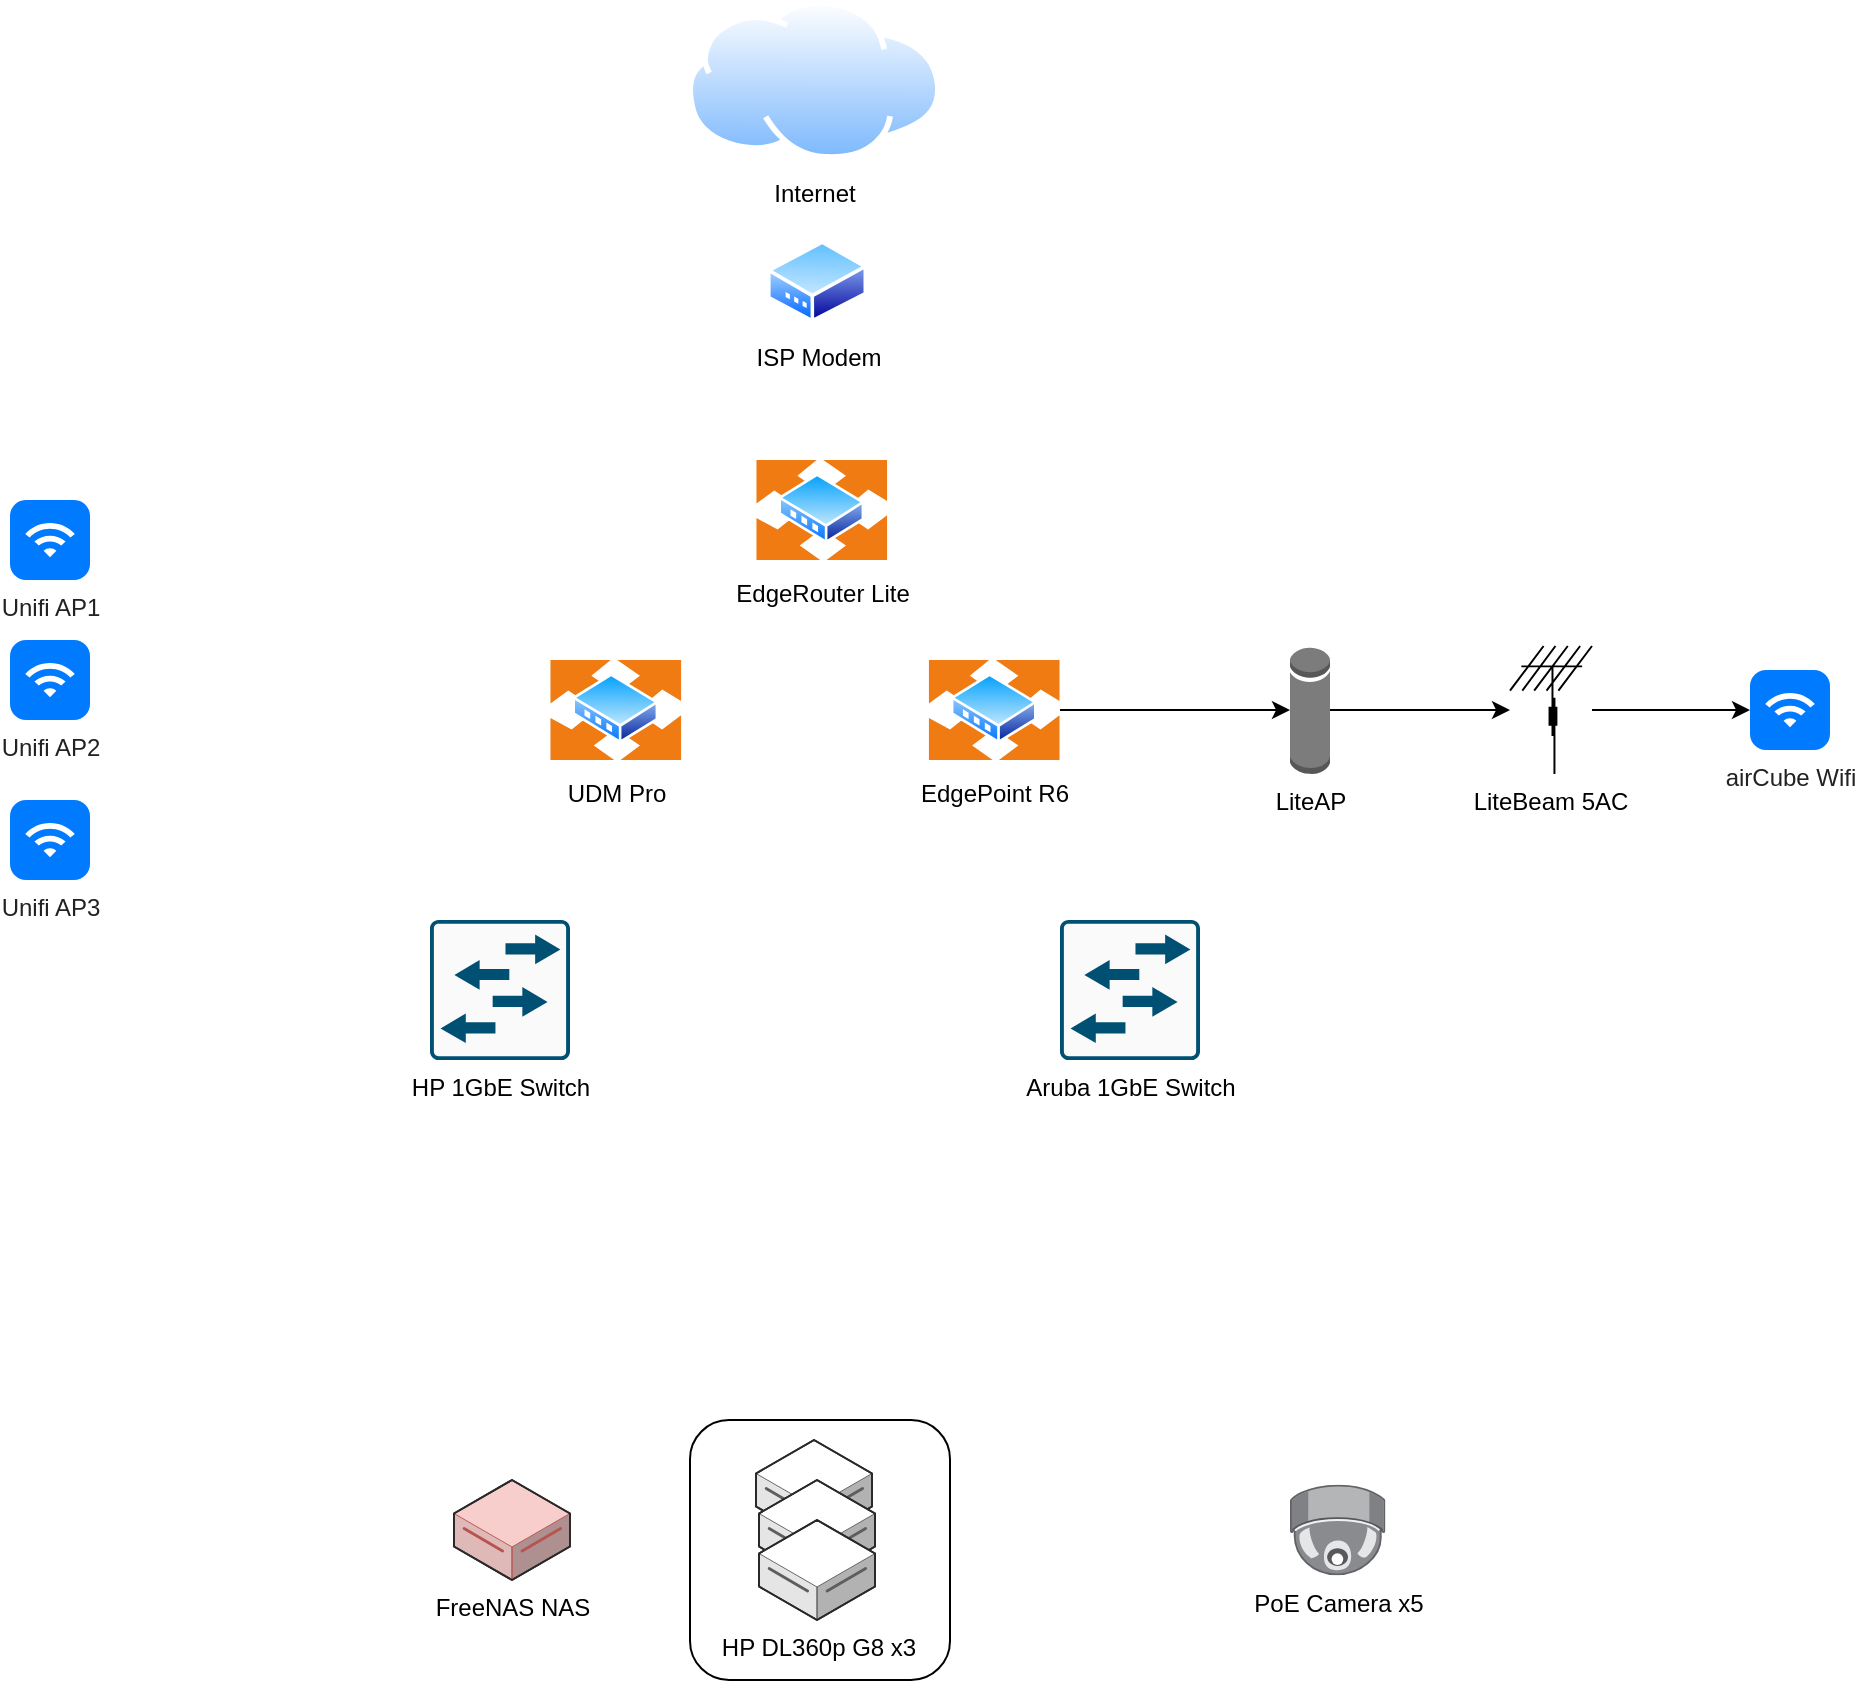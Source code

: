 <mxfile version="20.8.10" type="device" pages="2"><diagram name="Physical" id="zYHAKIV0Hsc15jxZWZTD"><mxGraphModel dx="1389" dy="823" grid="1" gridSize="10" guides="1" tooltips="1" connect="1" arrows="1" fold="1" page="1" pageScale="1" pageWidth="850" pageHeight="1100" math="0" shadow="0"><root><mxCell id="0"/><mxCell id="1" parent="0"/><mxCell id="-QQ10b2ZoJQ1o-cal6mM-1" value="" style="rounded=1;whiteSpace=wrap;html=1;" vertex="1" parent="1"><mxGeometry x="350" y="800" width="130" height="130" as="geometry"/></mxCell><mxCell id="QHseUDQ297n-9BP13_j7-1" value="Internet" style="image;aspect=fixed;perimeter=ellipsePerimeter;html=1;align=center;shadow=0;dashed=0;spacingTop=3;image=img/lib/active_directory/internet_cloud.svg;" parent="1" vertex="1"><mxGeometry x="348.52" y="90" width="126.98" height="80" as="geometry"/></mxCell><mxCell id="QHseUDQ297n-9BP13_j7-2" value="ISP Modem" style="image;aspect=fixed;perimeter=ellipsePerimeter;html=1;align=center;shadow=0;dashed=0;spacingTop=3;image=img/lib/active_directory/modem.svg;" parent="1" vertex="1"><mxGeometry x="388.51" y="210" width="50" height="41.5" as="geometry"/></mxCell><mxCell id="QHseUDQ297n-9BP13_j7-5" value="Unifi AP1" style="html=1;strokeWidth=1;shadow=0;dashed=0;shape=mxgraph.ios7.misc.wifi;fillColor=#007AFF;strokeColor=none;buttonText=;strokeColor2=#222222;fontColor=#222222;fontSize=12;verticalLabelPosition=bottom;verticalAlign=top;align=center;sketch=0;" parent="1" vertex="1"><mxGeometry x="10" y="340" width="40" height="40" as="geometry"/></mxCell><mxCell id="QHseUDQ297n-9BP13_j7-6" value="Unifi AP2" style="html=1;strokeWidth=1;shadow=0;dashed=0;shape=mxgraph.ios7.misc.wifi;fillColor=#007AFF;strokeColor=none;buttonText=;strokeColor2=#222222;fontColor=#222222;fontSize=12;verticalLabelPosition=bottom;verticalAlign=top;align=center;sketch=0;" parent="1" vertex="1"><mxGeometry x="10" y="410" width="40" height="40" as="geometry"/></mxCell><mxCell id="QHseUDQ297n-9BP13_j7-7" value="Unifi AP3" style="html=1;strokeWidth=1;shadow=0;dashed=0;shape=mxgraph.ios7.misc.wifi;fillColor=#007AFF;strokeColor=none;buttonText=;strokeColor2=#222222;fontColor=#222222;fontSize=12;verticalLabelPosition=bottom;verticalAlign=top;align=center;sketch=0;" parent="1" vertex="1"><mxGeometry x="10" y="490" width="40" height="40" as="geometry"/></mxCell><mxCell id="QHseUDQ297n-9BP13_j7-12" value="" style="verticalLabelPosition=bottom;html=1;verticalAlign=top;strokeWidth=1;align=center;outlineConnect=0;dashed=0;outlineConnect=0;shape=mxgraph.aws3d.dataServer;strokeColor=#5E5E5E;aspect=fixed;" parent="1" vertex="1"><mxGeometry x="383" y="810" width="58.02" height="50" as="geometry"/></mxCell><mxCell id="QHseUDQ297n-9BP13_j7-13" value="" style="verticalLabelPosition=bottom;html=1;verticalAlign=top;strokeWidth=1;align=center;outlineConnect=0;dashed=0;outlineConnect=0;shape=mxgraph.aws3d.dataServer;strokeColor=#5E5E5E;aspect=fixed;" parent="1" vertex="1"><mxGeometry x="384.5" y="830" width="58.02" height="50" as="geometry"/></mxCell><mxCell id="QHseUDQ297n-9BP13_j7-11" value="HP DL360p G8 x3" style="verticalLabelPosition=bottom;html=1;verticalAlign=top;strokeWidth=1;align=center;outlineConnect=0;dashed=0;outlineConnect=0;shape=mxgraph.aws3d.dataServer;strokeColor=#5E5E5E;aspect=fixed;" parent="1" vertex="1"><mxGeometry x="384.5" y="850" width="58.02" height="50" as="geometry"/></mxCell><mxCell id="QHseUDQ297n-9BP13_j7-15" value="FreeNAS NAS" style="verticalLabelPosition=bottom;html=1;verticalAlign=top;strokeWidth=1;align=center;outlineConnect=0;dashed=0;outlineConnect=0;shape=mxgraph.aws3d.dataServer;strokeColor=#b85450;aspect=fixed;fillColor=#f8cecc;" parent="1" vertex="1"><mxGeometry x="231.98" y="830" width="58.02" height="50" as="geometry"/></mxCell><mxCell id="QHseUDQ297n-9BP13_j7-16" value="EdgeRouter Lite" style="image;aspect=fixed;perimeter=ellipsePerimeter;html=1;align=center;shadow=0;dashed=0;spacingTop=3;image=img/lib/active_directory/router.svg;" parent="1" vertex="1"><mxGeometry x="383" y="320" width="65.79" height="50" as="geometry"/></mxCell><mxCell id="QHseUDQ297n-9BP13_j7-17" value="UDM Pro" style="image;aspect=fixed;perimeter=ellipsePerimeter;html=1;align=center;shadow=0;dashed=0;spacingTop=3;image=img/lib/active_directory/router.svg;" parent="1" vertex="1"><mxGeometry x="280" y="420" width="65.79" height="50" as="geometry"/></mxCell><mxCell id="-QQ10b2ZoJQ1o-cal6mM-8" style="edgeStyle=orthogonalEdgeStyle;rounded=0;orthogonalLoop=1;jettySize=auto;html=1;entryX=0;entryY=0.5;entryDx=0;entryDy=0;entryPerimeter=0;" edge="1" parent="1" source="QHseUDQ297n-9BP13_j7-18" target="QHseUDQ297n-9BP13_j7-19"><mxGeometry relative="1" as="geometry"/></mxCell><mxCell id="QHseUDQ297n-9BP13_j7-18" value="EdgePoint R6" style="image;aspect=fixed;perimeter=ellipsePerimeter;html=1;align=center;shadow=0;dashed=0;spacingTop=3;image=img/lib/active_directory/router.svg;" parent="1" vertex="1"><mxGeometry x="469.21" y="420" width="65.79" height="50" as="geometry"/></mxCell><mxCell id="-QQ10b2ZoJQ1o-cal6mM-9" style="edgeStyle=orthogonalEdgeStyle;rounded=0;orthogonalLoop=1;jettySize=auto;html=1;" edge="1" parent="1" source="QHseUDQ297n-9BP13_j7-19" target="QHseUDQ297n-9BP13_j7-20"><mxGeometry relative="1" as="geometry"/></mxCell><mxCell id="QHseUDQ297n-9BP13_j7-19" value="LiteAP" style="outlineConnect=0;dashed=0;verticalLabelPosition=bottom;verticalAlign=top;align=center;html=1;shape=mxgraph.aws3.generic_database;fillColor=#7D7C7C;gradientColor=none;" parent="1" vertex="1"><mxGeometry x="650" y="413" width="20" height="64" as="geometry"/></mxCell><mxCell id="-QQ10b2ZoJQ1o-cal6mM-10" style="edgeStyle=orthogonalEdgeStyle;rounded=0;orthogonalLoop=1;jettySize=auto;html=1;" edge="1" parent="1" source="QHseUDQ297n-9BP13_j7-20" target="QHseUDQ297n-9BP13_j7-21"><mxGeometry relative="1" as="geometry"/></mxCell><mxCell id="QHseUDQ297n-9BP13_j7-20" value="LiteBeam 5AC" style="shape=mxgraph.cisco.wireless.antenna;html=1;pointerEvents=1;dashed=0;fillColor=#036897;strokeColor=#ffffff;strokeWidth=2;verticalLabelPosition=bottom;verticalAlign=top;align=center;outlineConnect=0;" parent="1" vertex="1"><mxGeometry x="760" y="413" width="40.99" height="64" as="geometry"/></mxCell><mxCell id="QHseUDQ297n-9BP13_j7-21" value="airCube Wifi" style="html=1;strokeWidth=1;shadow=0;dashed=0;shape=mxgraph.ios7.misc.wifi;fillColor=#007AFF;strokeColor=none;buttonText=;strokeColor2=#222222;fontColor=#222222;fontSize=12;verticalLabelPosition=bottom;verticalAlign=top;align=center;sketch=0;" parent="1" vertex="1"><mxGeometry x="880" y="425" width="40" height="40" as="geometry"/></mxCell><mxCell id="QHseUDQ297n-9BP13_j7-22" value="PoE Camera x5" style="image;points=[];aspect=fixed;html=1;align=center;shadow=0;dashed=0;image=img/lib/allied_telesis/security/Surveillance_Camera_Ceiling.svg;" parent="1" vertex="1"><mxGeometry x="650" y="832.3" width="47.71" height="45.4" as="geometry"/></mxCell><mxCell id="-QQ10b2ZoJQ1o-cal6mM-6" value="HP 1GbE Switch" style="sketch=0;points=[[0.015,0.015,0],[0.985,0.015,0],[0.985,0.985,0],[0.015,0.985,0],[0.25,0,0],[0.5,0,0],[0.75,0,0],[1,0.25,0],[1,0.5,0],[1,0.75,0],[0.75,1,0],[0.5,1,0],[0.25,1,0],[0,0.75,0],[0,0.5,0],[0,0.25,0]];verticalLabelPosition=bottom;html=1;verticalAlign=top;aspect=fixed;align=center;pointerEvents=1;shape=mxgraph.cisco19.rect;prIcon=l2_switch;fillColor=#FAFAFA;strokeColor=#005073;" vertex="1" parent="1"><mxGeometry x="220" y="550" width="70" height="70" as="geometry"/></mxCell><mxCell id="-QQ10b2ZoJQ1o-cal6mM-7" value="Aruba 1GbE Switch" style="sketch=0;points=[[0.015,0.015,0],[0.985,0.015,0],[0.985,0.985,0],[0.015,0.985,0],[0.25,0,0],[0.5,0,0],[0.75,0,0],[1,0.25,0],[1,0.5,0],[1,0.75,0],[0.75,1,0],[0.5,1,0],[0.25,1,0],[0,0.75,0],[0,0.5,0],[0,0.25,0]];verticalLabelPosition=bottom;html=1;verticalAlign=top;aspect=fixed;align=center;pointerEvents=1;shape=mxgraph.cisco19.rect;prIcon=l2_switch;fillColor=#FAFAFA;strokeColor=#005073;" vertex="1" parent="1"><mxGeometry x="535" y="550" width="70" height="70" as="geometry"/></mxCell></root></mxGraphModel></diagram><diagram id="3j0WjlNBxZOjGdCg42wh" name="Network"><mxGraphModel dx="1389" dy="823" grid="1" gridSize="10" guides="1" tooltips="1" connect="1" arrows="1" fold="1" page="1" pageScale="1" pageWidth="850" pageHeight="1100" math="0" shadow="0"><root><mxCell id="0"/><mxCell id="1" parent="0"/></root></mxGraphModel></diagram></mxfile>